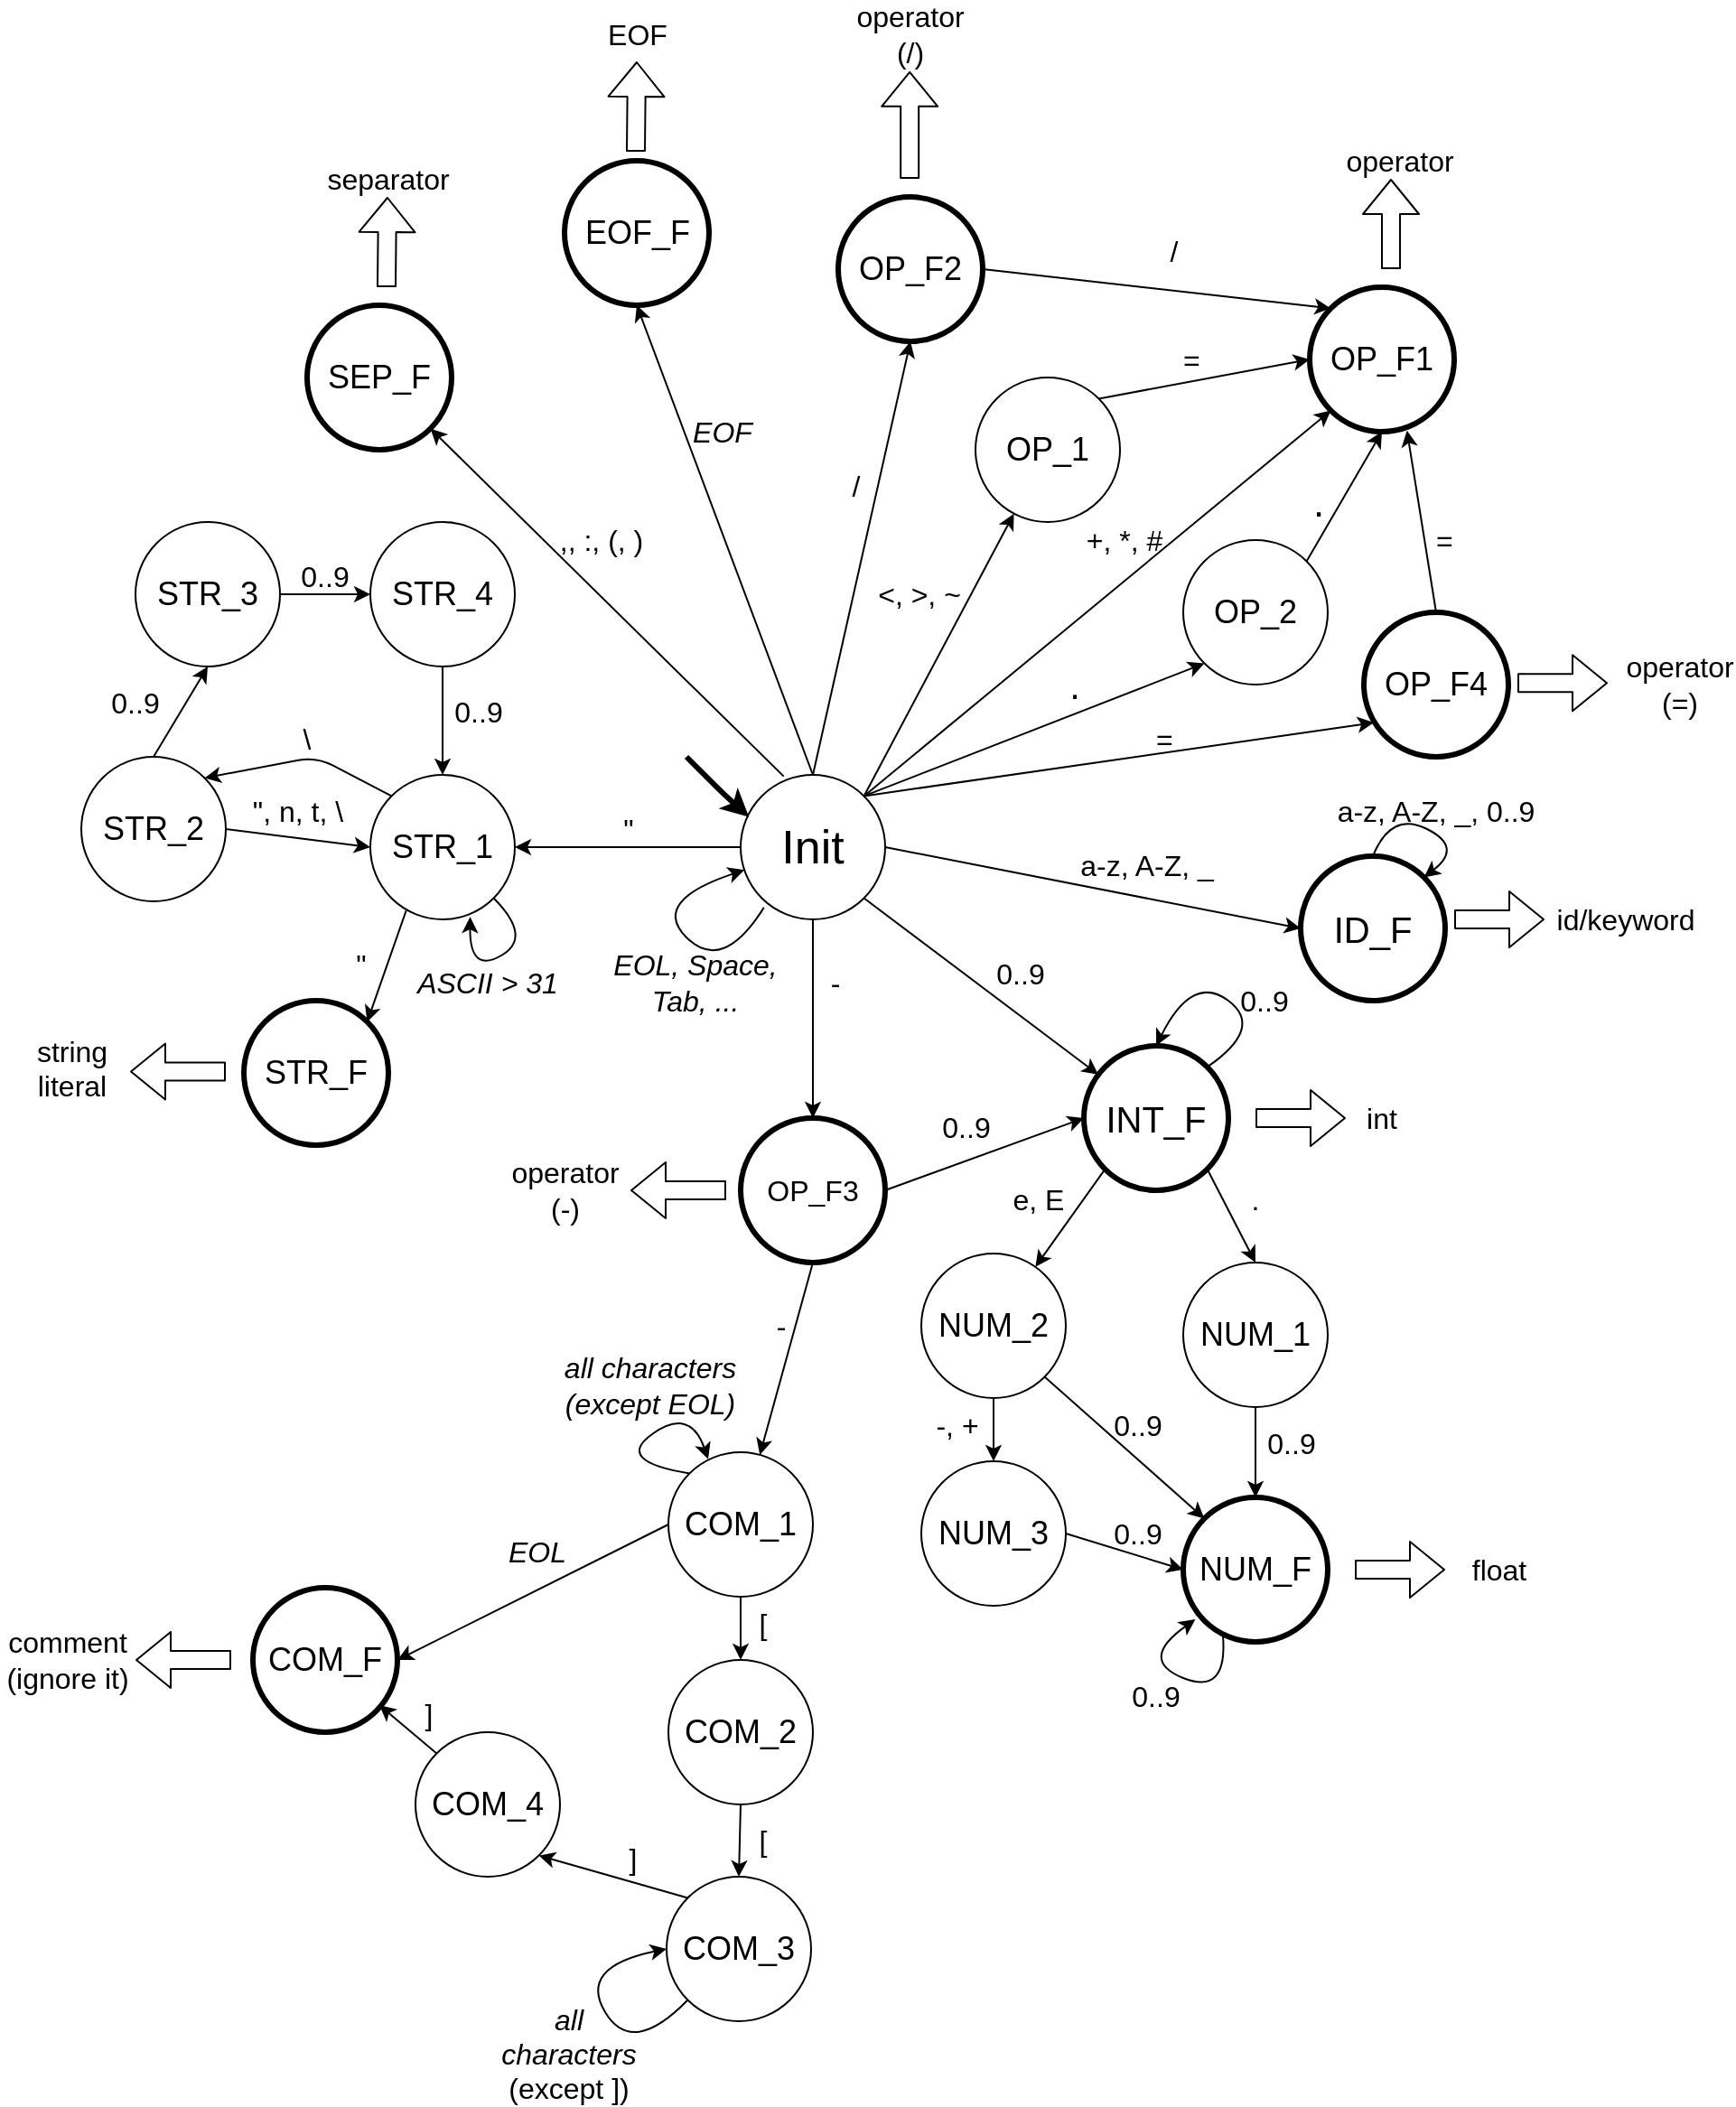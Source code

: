 <mxfile version="15.5.2" type="device"><diagram id="jfhymkSBReP0TE36wZ99" name="Page-1"><mxGraphModel dx="2500" dy="2087" grid="1" gridSize="10" guides="1" tooltips="1" connect="1" arrows="1" fold="1" page="1" pageScale="1" pageWidth="827" pageHeight="1169" math="0" shadow="0"><root><mxCell id="0"/><mxCell id="1" parent="0"/><mxCell id="UPaLBRPtknd_56QeNl5u-7" value="" style="endArrow=classic;html=1;exitX=1;exitY=0.5;exitDx=0;exitDy=0;entryX=0;entryY=0.5;entryDx=0;entryDy=0;" parent="1" source="UPaLBRPtknd_56QeNl5u-9" target="UPaLBRPtknd_56QeNl5u-10" edge="1"><mxGeometry width="50" height="50" relative="1" as="geometry"><mxPoint x="469.9" y="365.97" as="sourcePoint"/><mxPoint x="560.0" y="335" as="targetPoint"/></mxGeometry></mxCell><mxCell id="UPaLBRPtknd_56QeNl5u-8" value="a-z, A-Z, _" style="text;html=1;strokeColor=none;fillColor=none;align=center;verticalAlign=middle;whiteSpace=wrap;rounded=0;fontSize=16;" parent="1" vertex="1"><mxGeometry x="535" y="360" width="80" height="20" as="geometry"/></mxCell><mxCell id="UPaLBRPtknd_56QeNl5u-9" value="Init" style="ellipse;whiteSpace=wrap;html=1;aspect=fixed;fontSize=26;" parent="1" vertex="1"><mxGeometry x="350" y="320" width="80" height="80" as="geometry"/></mxCell><mxCell id="UPaLBRPtknd_56QeNl5u-10" value="ID_F" style="ellipse;whiteSpace=wrap;html=1;aspect=fixed;fontSize=20;strokeWidth=3;" parent="1" vertex="1"><mxGeometry x="660" y="365" width="80" height="80" as="geometry"/></mxCell><mxCell id="UPaLBRPtknd_56QeNl5u-13" value="" style="curved=1;endArrow=classic;html=1;fontSize=26;exitX=0.5;exitY=0;exitDx=0;exitDy=0;entryX=1;entryY=0;entryDx=0;entryDy=0;" parent="1" source="UPaLBRPtknd_56QeNl5u-10" target="UPaLBRPtknd_56QeNl5u-10" edge="1"><mxGeometry width="50" height="50" relative="1" as="geometry"><mxPoint x="600" y="410" as="sourcePoint"/><mxPoint x="650" y="360" as="targetPoint"/><Array as="points"><mxPoint x="710" y="340"/><mxPoint x="750" y="360"/></Array></mxGeometry></mxCell><mxCell id="UPaLBRPtknd_56QeNl5u-14" value="a-z, A-Z, _, 0..9" style="text;html=1;strokeColor=none;fillColor=none;align=center;verticalAlign=middle;whiteSpace=wrap;rounded=0;fontSize=16;" parent="1" vertex="1"><mxGeometry x="675" y="330" width="120" height="20" as="geometry"/></mxCell><mxCell id="UPaLBRPtknd_56QeNl5u-15" value="INT_F" style="ellipse;whiteSpace=wrap;html=1;aspect=fixed;fontSize=20;strokeWidth=3;" parent="1" vertex="1"><mxGeometry x="540" y="470" width="80" height="80" as="geometry"/></mxCell><mxCell id="UPaLBRPtknd_56QeNl5u-16" value="" style="endArrow=classic;html=1;fontSize=16;exitX=1;exitY=1;exitDx=0;exitDy=0;" parent="1" source="UPaLBRPtknd_56QeNl5u-9" target="UPaLBRPtknd_56QeNl5u-15" edge="1"><mxGeometry width="50" height="50" relative="1" as="geometry"><mxPoint x="570" y="390" as="sourcePoint"/><mxPoint x="620" y="340" as="targetPoint"/></mxGeometry></mxCell><mxCell id="UPaLBRPtknd_56QeNl5u-17" value="0..9" style="text;html=1;strokeColor=none;fillColor=none;align=center;verticalAlign=middle;whiteSpace=wrap;rounded=0;fontSize=16;" parent="1" vertex="1"><mxGeometry x="465" y="420" width="80" height="20" as="geometry"/></mxCell><mxCell id="UPaLBRPtknd_56QeNl5u-19" value="" style="curved=1;endArrow=classic;html=1;fontSize=16;exitX=1;exitY=0;exitDx=0;exitDy=0;entryX=0.5;entryY=0;entryDx=0;entryDy=0;" parent="1" source="UPaLBRPtknd_56QeNl5u-15" target="UPaLBRPtknd_56QeNl5u-15" edge="1"><mxGeometry width="50" height="50" relative="1" as="geometry"><mxPoint x="700" y="430" as="sourcePoint"/><mxPoint x="770" y="380" as="targetPoint"/><Array as="points"><mxPoint x="640" y="460"/><mxPoint x="600" y="430"/></Array></mxGeometry></mxCell><mxCell id="UPaLBRPtknd_56QeNl5u-20" value="0..9" style="text;html=1;strokeColor=none;fillColor=none;align=center;verticalAlign=middle;whiteSpace=wrap;rounded=0;fontSize=16;" parent="1" vertex="1"><mxGeometry x="620" y="435" width="40" height="20" as="geometry"/></mxCell><mxCell id="UPaLBRPtknd_56QeNl5u-21" value="NUM_2" style="ellipse;whiteSpace=wrap;html=1;aspect=fixed;fontSize=18;" parent="1" vertex="1"><mxGeometry x="450" y="585" width="80" height="80" as="geometry"/></mxCell><mxCell id="UPaLBRPtknd_56QeNl5u-23" value="" style="endArrow=classic;html=1;fontSize=16;exitX=0;exitY=1;exitDx=0;exitDy=0;" parent="1" source="UPaLBRPtknd_56QeNl5u-15" target="UPaLBRPtknd_56QeNl5u-21" edge="1"><mxGeometry width="50" height="50" relative="1" as="geometry"><mxPoint x="720" y="430" as="sourcePoint"/><mxPoint x="770" y="380" as="targetPoint"/></mxGeometry></mxCell><mxCell id="UPaLBRPtknd_56QeNl5u-25" value="e, E" style="text;html=1;strokeColor=none;fillColor=none;align=center;verticalAlign=middle;whiteSpace=wrap;rounded=0;fontSize=16;" parent="1" vertex="1"><mxGeometry x="490" y="545" width="50" height="20" as="geometry"/></mxCell><mxCell id="UPaLBRPtknd_56QeNl5u-27" value="NUM_1" style="ellipse;whiteSpace=wrap;html=1;aspect=fixed;fontSize=18;" parent="1" vertex="1"><mxGeometry x="595" y="590" width="80" height="80" as="geometry"/></mxCell><mxCell id="UPaLBRPtknd_56QeNl5u-28" value="" style="endArrow=classic;html=1;fontSize=16;exitX=1;exitY=1;exitDx=0;exitDy=0;entryX=0.5;entryY=0;entryDx=0;entryDy=0;" parent="1" source="UPaLBRPtknd_56QeNl5u-15" target="UPaLBRPtknd_56QeNl5u-27" edge="1"><mxGeometry width="50" height="50" relative="1" as="geometry"><mxPoint x="561.716" y="548.284" as="sourcePoint"/><mxPoint x="523.19" y="602.408" as="targetPoint"/></mxGeometry></mxCell><mxCell id="UPaLBRPtknd_56QeNl5u-29" value="." style="text;html=1;strokeColor=none;fillColor=none;align=center;verticalAlign=middle;whiteSpace=wrap;rounded=0;fontSize=16;" parent="1" vertex="1"><mxGeometry x="615" y="545" width="40" height="20" as="geometry"/></mxCell><mxCell id="UPaLBRPtknd_56QeNl5u-30" value="NUM_F" style="ellipse;whiteSpace=wrap;html=1;aspect=fixed;fontSize=18;strokeWidth=3;" parent="1" vertex="1"><mxGeometry x="595" y="720" width="80" height="80" as="geometry"/></mxCell><mxCell id="UPaLBRPtknd_56QeNl5u-31" value="" style="endArrow=classic;html=1;fontSize=16;exitX=0.5;exitY=1;exitDx=0;exitDy=0;entryX=0.5;entryY=0;entryDx=0;entryDy=0;" parent="1" source="UPaLBRPtknd_56QeNl5u-27" target="UPaLBRPtknd_56QeNl5u-30" edge="1"><mxGeometry width="50" height="50" relative="1" as="geometry"><mxPoint x="618.284" y="548.284" as="sourcePoint"/><mxPoint x="645" y="600" as="targetPoint"/></mxGeometry></mxCell><mxCell id="UPaLBRPtknd_56QeNl5u-32" value="0..9" style="text;html=1;strokeColor=none;fillColor=none;align=center;verticalAlign=middle;whiteSpace=wrap;rounded=0;fontSize=16;" parent="1" vertex="1"><mxGeometry x="635" y="680" width="40" height="20" as="geometry"/></mxCell><mxCell id="UPaLBRPtknd_56QeNl5u-33" value="NUM_3" style="ellipse;whiteSpace=wrap;html=1;aspect=fixed;fontSize=18;" parent="1" vertex="1"><mxGeometry x="450" y="700" width="80" height="80" as="geometry"/></mxCell><mxCell id="UPaLBRPtknd_56QeNl5u-34" value="" style="endArrow=classic;html=1;fontSize=16;exitX=0.5;exitY=1;exitDx=0;exitDy=0;entryX=0.5;entryY=0;entryDx=0;entryDy=0;" parent="1" source="UPaLBRPtknd_56QeNl5u-21" target="UPaLBRPtknd_56QeNl5u-33" edge="1"><mxGeometry width="50" height="50" relative="1" as="geometry"><mxPoint x="518.516" y="665.864" as="sourcePoint"/><mxPoint x="480.0" y="719.995" as="targetPoint"/></mxGeometry></mxCell><mxCell id="UPaLBRPtknd_56QeNl5u-35" value="-, +" style="text;html=1;strokeColor=none;fillColor=none;align=center;verticalAlign=middle;whiteSpace=wrap;rounded=0;fontSize=16;" parent="1" vertex="1"><mxGeometry x="450" y="670" width="40" height="20" as="geometry"/></mxCell><mxCell id="UPaLBRPtknd_56QeNl5u-43" value="0..9" style="text;html=1;strokeColor=none;fillColor=none;align=center;verticalAlign=middle;whiteSpace=wrap;rounded=0;fontSize=16;" parent="1" vertex="1"><mxGeometry x="550" y="670" width="40" height="20" as="geometry"/></mxCell><mxCell id="UPaLBRPtknd_56QeNl5u-44" value="" style="curved=1;endArrow=classic;html=1;fontSize=16;exitX=0.274;exitY=0.947;exitDx=0;exitDy=0;entryX=0.084;entryY=0.844;entryDx=0;entryDy=0;entryPerimeter=0;exitPerimeter=0;" parent="1" source="UPaLBRPtknd_56QeNl5u-30" target="UPaLBRPtknd_56QeNl5u-30" edge="1"><mxGeometry width="50" height="50" relative="1" as="geometry"><mxPoint x="449.0" y="870" as="sourcePoint"/><mxPoint x="452.36" y="851.04" as="targetPoint"/><Array as="points"><mxPoint x="620" y="830"/><mxPoint x="570" y="810"/></Array></mxGeometry></mxCell><mxCell id="UPaLBRPtknd_56QeNl5u-45" value="0..9" style="text;html=1;strokeColor=none;fillColor=none;align=center;verticalAlign=middle;whiteSpace=wrap;rounded=0;fontSize=16;" parent="1" vertex="1"><mxGeometry x="560" y="820" width="40" height="20" as="geometry"/></mxCell><mxCell id="UPaLBRPtknd_56QeNl5u-48" value="" style="endArrow=classic;html=1;fontSize=16;exitX=1;exitY=0.5;exitDx=0;exitDy=0;entryX=0;entryY=0.5;entryDx=0;entryDy=0;" parent="1" source="UPaLBRPtknd_56QeNl5u-33" target="UPaLBRPtknd_56QeNl5u-30" edge="1"><mxGeometry width="50" height="50" relative="1" as="geometry"><mxPoint x="580" y="860" as="sourcePoint"/><mxPoint x="630" y="810" as="targetPoint"/></mxGeometry></mxCell><mxCell id="UPaLBRPtknd_56QeNl5u-49" value="STR_1" style="ellipse;whiteSpace=wrap;html=1;aspect=fixed;fontSize=18;" parent="1" vertex="1"><mxGeometry x="145" y="320" width="80" height="80" as="geometry"/></mxCell><mxCell id="UPaLBRPtknd_56QeNl5u-50" value="" style="endArrow=classic;html=1;fontSize=16;exitX=0;exitY=0.5;exitDx=0;exitDy=0;entryX=1;entryY=0.5;entryDx=0;entryDy=0;" parent="1" source="UPaLBRPtknd_56QeNl5u-9" target="UPaLBRPtknd_56QeNl5u-49" edge="1"><mxGeometry width="50" height="50" relative="1" as="geometry"><mxPoint x="340" y="540" as="sourcePoint"/><mxPoint x="390" y="490" as="targetPoint"/></mxGeometry></mxCell><mxCell id="UPaLBRPtknd_56QeNl5u-51" value="&quot;" style="text;html=1;strokeColor=none;fillColor=none;align=center;verticalAlign=middle;whiteSpace=wrap;rounded=0;fontSize=16;" parent="1" vertex="1"><mxGeometry x="272.5" y="340" width="30" height="20" as="geometry"/></mxCell><mxCell id="UPaLBRPtknd_56QeNl5u-52" value="STR_F" style="ellipse;whiteSpace=wrap;html=1;aspect=fixed;fontSize=18;strokeWidth=3;" parent="1" vertex="1"><mxGeometry x="75" y="445" width="80" height="80" as="geometry"/></mxCell><mxCell id="UPaLBRPtknd_56QeNl5u-53" value="STR_2" style="ellipse;whiteSpace=wrap;html=1;aspect=fixed;fontSize=18;" parent="1" vertex="1"><mxGeometry x="-15" y="310" width="80" height="80" as="geometry"/></mxCell><mxCell id="UPaLBRPtknd_56QeNl5u-54" value="" style="endArrow=classic;html=1;fontSize=16;exitX=0.248;exitY=0.939;exitDx=0;exitDy=0;entryX=1;entryY=0;entryDx=0;entryDy=0;exitPerimeter=0;" parent="1" source="UPaLBRPtknd_56QeNl5u-49" target="UPaLBRPtknd_56QeNl5u-52" edge="1"><mxGeometry width="50" height="50" relative="1" as="geometry"><mxPoint x="415" y="540" as="sourcePoint"/><mxPoint x="465" y="490" as="targetPoint"/></mxGeometry></mxCell><mxCell id="UPaLBRPtknd_56QeNl5u-56" value="&quot;" style="text;html=1;strokeColor=none;fillColor=none;align=center;verticalAlign=middle;whiteSpace=wrap;rounded=0;fontSize=16;" parent="1" vertex="1"><mxGeometry x="125" y="415" width="30" height="20" as="geometry"/></mxCell><mxCell id="UPaLBRPtknd_56QeNl5u-62" value="" style="group;fontSize=15;" parent="1" vertex="1" connectable="0"><mxGeometry x="165" y="415" width="90" height="30" as="geometry"/></mxCell><mxCell id="UPaLBRPtknd_56QeNl5u-60" value="&lt;i style=&quot;font-size: 16px;&quot;&gt;&lt;font style=&quot;font-size: 16px;&quot;&gt;ASCII &amp;gt; 31&lt;/font&gt;&lt;/i&gt;" style="text;html=1;strokeColor=none;fillColor=none;align=center;verticalAlign=middle;whiteSpace=wrap;rounded=0;fontSize=16;" parent="UPaLBRPtknd_56QeNl5u-62" vertex="1"><mxGeometry y="10" width="90" height="20" as="geometry"/></mxCell><mxCell id="UPaLBRPtknd_56QeNl5u-63" value="" style="endArrow=classic;html=1;fontSize=16;exitX=0;exitY=0;exitDx=0;exitDy=0;entryX=1;entryY=0;entryDx=0;entryDy=0;" parent="1" source="UPaLBRPtknd_56QeNl5u-49" target="UPaLBRPtknd_56QeNl5u-53" edge="1"><mxGeometry width="50" height="50" relative="1" as="geometry"><mxPoint x="195" y="455" as="sourcePoint"/><mxPoint x="245" y="405" as="targetPoint"/><Array as="points"><mxPoint x="115" y="310"/></Array></mxGeometry></mxCell><mxCell id="UPaLBRPtknd_56QeNl5u-64" value="\" style="text;html=1;strokeColor=none;fillColor=none;align=center;verticalAlign=middle;whiteSpace=wrap;rounded=0;fontSize=16;" parent="1" vertex="1"><mxGeometry x="95" y="290" width="30" height="20" as="geometry"/></mxCell><mxCell id="UPaLBRPtknd_56QeNl5u-65" value="STR_3" style="ellipse;whiteSpace=wrap;html=1;aspect=fixed;fontSize=18;" parent="1" vertex="1"><mxGeometry x="15" y="180" width="80" height="80" as="geometry"/></mxCell><mxCell id="UPaLBRPtknd_56QeNl5u-66" value="STR_4" style="ellipse;whiteSpace=wrap;html=1;aspect=fixed;fontSize=18;" parent="1" vertex="1"><mxGeometry x="145" y="180" width="80" height="80" as="geometry"/></mxCell><mxCell id="UPaLBRPtknd_56QeNl5u-67" value="" style="endArrow=classic;html=1;fontSize=16;entryX=0.5;entryY=1;entryDx=0;entryDy=0;exitX=0.5;exitY=0;exitDx=0;exitDy=0;" parent="1" source="UPaLBRPtknd_56QeNl5u-53" target="UPaLBRPtknd_56QeNl5u-65" edge="1"><mxGeometry width="50" height="50" relative="1" as="geometry"><mxPoint x="55" y="320" as="sourcePoint"/><mxPoint x="105" y="270" as="targetPoint"/></mxGeometry></mxCell><mxCell id="UPaLBRPtknd_56QeNl5u-68" value="" style="endArrow=classic;html=1;fontSize=16;entryX=0;entryY=0.5;entryDx=0;entryDy=0;exitX=1;exitY=0.5;exitDx=0;exitDy=0;" parent="1" source="UPaLBRPtknd_56QeNl5u-65" target="UPaLBRPtknd_56QeNl5u-66" edge="1"><mxGeometry width="50" height="50" relative="1" as="geometry"><mxPoint x="65" y="330" as="sourcePoint"/><mxPoint x="65" y="270" as="targetPoint"/></mxGeometry></mxCell><mxCell id="UPaLBRPtknd_56QeNl5u-69" value="" style="endArrow=classic;html=1;fontSize=16;entryX=0.5;entryY=0;entryDx=0;entryDy=0;exitX=0.5;exitY=1;exitDx=0;exitDy=0;" parent="1" source="UPaLBRPtknd_56QeNl5u-66" target="UPaLBRPtknd_56QeNl5u-49" edge="1"><mxGeometry width="50" height="50" relative="1" as="geometry"><mxPoint x="185" y="290" as="sourcePoint"/><mxPoint x="235" y="290" as="targetPoint"/></mxGeometry></mxCell><mxCell id="UPaLBRPtknd_56QeNl5u-70" value="" style="curved=1;endArrow=classic;html=1;fontSize=16;entryX=0.691;entryY=0.982;entryDx=0;entryDy=0;exitX=1;exitY=1;exitDx=0;exitDy=0;entryPerimeter=0;" parent="1" source="UPaLBRPtknd_56QeNl5u-49" target="UPaLBRPtknd_56QeNl5u-49" edge="1"><mxGeometry width="50" height="50" relative="1" as="geometry"><mxPoint x="175" y="455" as="sourcePoint"/><mxPoint x="225" y="405" as="targetPoint"/><Array as="points"><mxPoint x="235" y="410"/><mxPoint x="200" y="430"/></Array></mxGeometry></mxCell><mxCell id="UPaLBRPtknd_56QeNl5u-71" value="0..9" style="text;html=1;strokeColor=none;fillColor=none;align=center;verticalAlign=middle;whiteSpace=wrap;rounded=0;fontSize=16;" parent="1" vertex="1"><mxGeometry x="-5" y="270" width="40" height="20" as="geometry"/></mxCell><mxCell id="UPaLBRPtknd_56QeNl5u-72" value="0..9" style="text;html=1;strokeColor=none;fillColor=none;align=center;verticalAlign=middle;whiteSpace=wrap;rounded=0;fontSize=16;" parent="1" vertex="1"><mxGeometry x="100" y="200" width="40" height="20" as="geometry"/></mxCell><mxCell id="UPaLBRPtknd_56QeNl5u-73" value="0..9" style="text;html=1;strokeColor=none;fillColor=none;align=center;verticalAlign=middle;whiteSpace=wrap;rounded=0;fontSize=16;" parent="1" vertex="1"><mxGeometry x="185" y="275" width="40" height="20" as="geometry"/></mxCell><mxCell id="UPaLBRPtknd_56QeNl5u-75" value="" style="endArrow=classic;html=1;fontSize=16;exitX=1;exitY=0.5;exitDx=0;exitDy=0;entryX=0;entryY=0.5;entryDx=0;entryDy=0;" parent="1" source="UPaLBRPtknd_56QeNl5u-53" target="UPaLBRPtknd_56QeNl5u-49" edge="1"><mxGeometry width="50" height="50" relative="1" as="geometry"><mxPoint x="285" y="440" as="sourcePoint"/><mxPoint x="335" y="390" as="targetPoint"/></mxGeometry></mxCell><mxCell id="UPaLBRPtknd_56QeNl5u-76" value="&quot;, n, t, \" style="text;html=1;strokeColor=none;fillColor=none;align=center;verticalAlign=middle;whiteSpace=wrap;rounded=0;fontSize=16;" parent="1" vertex="1"><mxGeometry x="75" y="330" width="60" height="20" as="geometry"/></mxCell><mxCell id="UPaLBRPtknd_56QeNl5u-78" value="" style="endArrow=classic;html=1;fontSize=16;entryX=0.058;entryY=0.292;entryDx=0;entryDy=0;strokeWidth=3;entryPerimeter=0;" parent="1" target="UPaLBRPtknd_56QeNl5u-9" edge="1"><mxGeometry width="50" height="50" relative="1" as="geometry"><mxPoint x="320" y="310" as="sourcePoint"/><mxPoint x="400" y="220" as="targetPoint"/><Array as="points"><mxPoint x="340" y="330"/></Array></mxGeometry></mxCell><mxCell id="UPaLBRPtknd_56QeNl5u-79" value="" style="endArrow=classic;html=1;fontSize=16;exitX=0.5;exitY=1;exitDx=0;exitDy=0;entryX=0.5;entryY=0;entryDx=0;entryDy=0;" parent="1" source="UPaLBRPtknd_56QeNl5u-9" target="UPaLBRPtknd_56QeNl5u-81" edge="1"><mxGeometry width="50" height="50" relative="1" as="geometry"><mxPoint x="320.244" y="420.004" as="sourcePoint"/><mxPoint x="420" y="480" as="targetPoint"/></mxGeometry></mxCell><mxCell id="UPaLBRPtknd_56QeNl5u-81" value="OP_F3" style="ellipse;whiteSpace=wrap;html=1;aspect=fixed;fontSize=16;strokeWidth=3;" parent="1" vertex="1"><mxGeometry x="350" y="510" width="80" height="80" as="geometry"/></mxCell><mxCell id="UPaLBRPtknd_56QeNl5u-82" value="-" style="text;html=1;strokeColor=none;fillColor=none;align=center;verticalAlign=middle;whiteSpace=wrap;rounded=0;fontSize=16;" parent="1" vertex="1"><mxGeometry x="390" y="425" width="25" height="20" as="geometry"/></mxCell><mxCell id="UPaLBRPtknd_56QeNl5u-83" value="" style="endArrow=classic;html=1;fontSize=16;exitX=1;exitY=0.5;exitDx=0;exitDy=0;entryX=0;entryY=0.5;entryDx=0;entryDy=0;" parent="1" source="UPaLBRPtknd_56QeNl5u-81" target="UPaLBRPtknd_56QeNl5u-15" edge="1"><mxGeometry width="50" height="50" relative="1" as="geometry"><mxPoint x="600" y="530" as="sourcePoint"/><mxPoint x="650" y="480" as="targetPoint"/></mxGeometry></mxCell><mxCell id="UPaLBRPtknd_56QeNl5u-84" value="-" style="text;html=1;strokeColor=none;fillColor=none;align=center;verticalAlign=middle;whiteSpace=wrap;rounded=0;fontSize=16;" parent="1" vertex="1"><mxGeometry x="360" y="615" width="25" height="20" as="geometry"/></mxCell><mxCell id="UPaLBRPtknd_56QeNl5u-85" value="0..9" style="text;html=1;strokeColor=none;fillColor=none;align=center;verticalAlign=middle;whiteSpace=wrap;rounded=0;fontSize=16;" parent="1" vertex="1"><mxGeometry x="455" y="505" width="40" height="20" as="geometry"/></mxCell><mxCell id="UPaLBRPtknd_56QeNl5u-86" value="COM_1" style="ellipse;whiteSpace=wrap;html=1;aspect=fixed;fontSize=18;" parent="1" vertex="1"><mxGeometry x="310" y="695" width="80" height="80" as="geometry"/></mxCell><mxCell id="UPaLBRPtknd_56QeNl5u-87" value="" style="endArrow=classic;html=1;fontSize=16;exitX=0.5;exitY=1;exitDx=0;exitDy=0;" parent="1" source="UPaLBRPtknd_56QeNl5u-81" target="UPaLBRPtknd_56QeNl5u-86" edge="1"><mxGeometry width="50" height="50" relative="1" as="geometry"><mxPoint x="400" y="665" as="sourcePoint"/><mxPoint x="310" y="610" as="targetPoint"/></mxGeometry></mxCell><mxCell id="UPaLBRPtknd_56QeNl5u-89" value="" style="endArrow=classic;html=1;fontSize=16;exitX=0.5;exitY=1;exitDx=0;exitDy=0;" parent="1" source="UPaLBRPtknd_56QeNl5u-86" edge="1"><mxGeometry width="50" height="50" relative="1" as="geometry"><mxPoint x="410" y="675" as="sourcePoint"/><mxPoint x="350" y="810" as="targetPoint"/></mxGeometry></mxCell><mxCell id="UPaLBRPtknd_56QeNl5u-90" value="COM_2" style="ellipse;whiteSpace=wrap;html=1;aspect=fixed;fontSize=18;" parent="1" vertex="1"><mxGeometry x="310" y="810" width="80" height="80" as="geometry"/></mxCell><mxCell id="UPaLBRPtknd_56QeNl5u-91" value="COM_3" style="ellipse;whiteSpace=wrap;html=1;aspect=fixed;fontSize=18;" parent="1" vertex="1"><mxGeometry x="309" y="930" width="80" height="80" as="geometry"/></mxCell><mxCell id="UPaLBRPtknd_56QeNl5u-92" value="[" style="text;html=1;strokeColor=none;fillColor=none;align=center;verticalAlign=middle;whiteSpace=wrap;rounded=0;fontSize=16;" parent="1" vertex="1"><mxGeometry x="350" y="780" width="25" height="20" as="geometry"/></mxCell><mxCell id="UPaLBRPtknd_56QeNl5u-93" value="[" style="text;html=1;strokeColor=none;fillColor=none;align=center;verticalAlign=middle;whiteSpace=wrap;rounded=0;fontSize=16;" parent="1" vertex="1"><mxGeometry x="350" y="900" width="25" height="20" as="geometry"/></mxCell><mxCell id="UPaLBRPtknd_56QeNl5u-94" value="" style="endArrow=classic;html=1;fontSize=16;exitX=0.5;exitY=1;exitDx=0;exitDy=0;entryX=0.5;entryY=0;entryDx=0;entryDy=0;" parent="1" source="UPaLBRPtknd_56QeNl5u-90" target="UPaLBRPtknd_56QeNl5u-91" edge="1"><mxGeometry width="50" height="50" relative="1" as="geometry"><mxPoint x="570" y="710" as="sourcePoint"/><mxPoint x="620" y="660" as="targetPoint"/></mxGeometry></mxCell><mxCell id="UPaLBRPtknd_56QeNl5u-95" value="COM_4" style="ellipse;whiteSpace=wrap;html=1;aspect=fixed;fontSize=18;" parent="1" vertex="1"><mxGeometry x="170" y="850" width="80" height="80" as="geometry"/></mxCell><mxCell id="UPaLBRPtknd_56QeNl5u-96" value="COM_F" style="ellipse;whiteSpace=wrap;html=1;aspect=fixed;fontSize=18;strokeWidth=3;" parent="1" vertex="1"><mxGeometry x="80" y="770" width="80" height="80" as="geometry"/></mxCell><mxCell id="UPaLBRPtknd_56QeNl5u-97" value="" style="endArrow=classic;html=1;fontSize=16;entryX=1;entryY=1;entryDx=0;entryDy=0;exitX=0;exitY=0;exitDx=0;exitDy=0;" parent="1" source="UPaLBRPtknd_56QeNl5u-91" target="UPaLBRPtknd_56QeNl5u-95" edge="1"><mxGeometry width="50" height="50" relative="1" as="geometry"><mxPoint x="351.5" y="1040" as="sourcePoint"/><mxPoint x="401.5" y="990" as="targetPoint"/></mxGeometry></mxCell><mxCell id="UPaLBRPtknd_56QeNl5u-99" value="" style="endArrow=classic;html=1;fontSize=16;exitX=0;exitY=0;exitDx=0;exitDy=0;" parent="1" source="UPaLBRPtknd_56QeNl5u-95" edge="1"><mxGeometry width="50" height="50" relative="1" as="geometry"><mxPoint x="387.284" y="1008.284" as="sourcePoint"/><mxPoint x="150" y="835" as="targetPoint"/></mxGeometry></mxCell><mxCell id="UPaLBRPtknd_56QeNl5u-100" value="]" style="text;html=1;strokeColor=none;fillColor=none;align=center;verticalAlign=middle;whiteSpace=wrap;rounded=0;fontSize=16;" parent="1" vertex="1"><mxGeometry x="165" y="830" width="25" height="20" as="geometry"/></mxCell><mxCell id="UPaLBRPtknd_56QeNl5u-102" value="]" style="text;html=1;strokeColor=none;fillColor=none;align=center;verticalAlign=middle;whiteSpace=wrap;rounded=0;fontSize=16;" parent="1" vertex="1"><mxGeometry x="277.5" y="910" width="25" height="20" as="geometry"/></mxCell><mxCell id="UPaLBRPtknd_56QeNl5u-105" value="" style="curved=1;endArrow=classic;html=1;fontSize=16;entryX=0;entryY=0.5;entryDx=0;entryDy=0;exitX=0;exitY=1;exitDx=0;exitDy=0;" parent="1" source="UPaLBRPtknd_56QeNl5u-91" target="UPaLBRPtknd_56QeNl5u-91" edge="1"><mxGeometry width="50" height="50" relative="1" as="geometry"><mxPoint x="273.284" y="1000.004" as="sourcePoint"/><mxPoint x="260.28" y="1010.28" as="targetPoint"/><Array as="points"><mxPoint x="290" y="1030"/><mxPoint x="260" y="980"/></Array></mxGeometry></mxCell><mxCell id="UPaLBRPtknd_56QeNl5u-107" value="&lt;i&gt;all characters&lt;/i&gt; (except ])" style="text;html=1;strokeColor=none;fillColor=none;align=center;verticalAlign=middle;whiteSpace=wrap;rounded=0;fontSize=16;" parent="1" vertex="1"><mxGeometry x="221.25" y="1010" width="67.5" height="35" as="geometry"/></mxCell><mxCell id="UPaLBRPtknd_56QeNl5u-110" value="" style="curved=1;endArrow=classic;html=1;fontSize=16;exitX=0;exitY=0;exitDx=0;exitDy=0;entryX=0.275;entryY=0.048;entryDx=0;entryDy=0;entryPerimeter=0;" parent="1" source="UPaLBRPtknd_56QeNl5u-86" target="UPaLBRPtknd_56QeNl5u-86" edge="1"><mxGeometry width="50" height="50" relative="1" as="geometry"><mxPoint x="290" y="695" as="sourcePoint"/><mxPoint x="340" y="645" as="targetPoint"/><Array as="points"><mxPoint x="280" y="700"/><mxPoint x="322" y="670"/></Array></mxGeometry></mxCell><mxCell id="UPaLBRPtknd_56QeNl5u-111" value="&lt;div&gt;&lt;i&gt;all characters&lt;/i&gt;&lt;/div&gt;&lt;div&gt;&lt;i&gt;(except EOL)&lt;br&gt;&lt;/i&gt;&lt;/div&gt;" style="text;html=1;strokeColor=none;fillColor=none;align=center;verticalAlign=middle;whiteSpace=wrap;rounded=0;fontSize=16;" parent="1" vertex="1"><mxGeometry x="250" y="630" width="100" height="55" as="geometry"/></mxCell><mxCell id="UPaLBRPtknd_56QeNl5u-115" value="" style="endArrow=classic;html=1;fontSize=16;entryX=1;entryY=0.5;entryDx=0;entryDy=0;exitX=0;exitY=0.5;exitDx=0;exitDy=0;" parent="1" source="UPaLBRPtknd_56QeNl5u-86" target="UPaLBRPtknd_56QeNl5u-96" edge="1"><mxGeometry width="50" height="50" relative="1" as="geometry"><mxPoint x="220" y="770" as="sourcePoint"/><mxPoint x="270" y="720" as="targetPoint"/></mxGeometry></mxCell><mxCell id="UPaLBRPtknd_56QeNl5u-116" value="EOL" style="text;html=1;strokeColor=none;fillColor=none;align=center;verticalAlign=middle;whiteSpace=wrap;rounded=0;fontSize=16;fontStyle=2" parent="1" vertex="1"><mxGeometry x="225" y="740" width="25" height="20" as="geometry"/></mxCell><mxCell id="UPaLBRPtknd_56QeNl5u-118" value="" style="curved=1;endArrow=classic;html=1;fontSize=16;exitX=0.161;exitY=0.918;exitDx=0;exitDy=0;exitPerimeter=0;" parent="1" source="UPaLBRPtknd_56QeNl5u-9" target="UPaLBRPtknd_56QeNl5u-9" edge="1"><mxGeometry width="50" height="50" relative="1" as="geometry"><mxPoint x="275" y="460" as="sourcePoint"/><mxPoint x="325" y="410" as="targetPoint"/><Array as="points"><mxPoint x="340" y="430"/><mxPoint x="300" y="390"/></Array></mxGeometry></mxCell><mxCell id="UPaLBRPtknd_56QeNl5u-119" value="EOL, Space, Tab, ..." style="text;html=1;strokeColor=none;fillColor=none;align=center;verticalAlign=middle;whiteSpace=wrap;rounded=0;fontSize=16;fontStyle=2" parent="1" vertex="1"><mxGeometry x="275" y="407.5" width="100" height="55" as="geometry"/></mxCell><mxCell id="UPaLBRPtknd_56QeNl5u-120" value="OP_F1" style="ellipse;whiteSpace=wrap;html=1;aspect=fixed;fontSize=18;strokeWidth=3;" parent="1" vertex="1"><mxGeometry x="665" y="50" width="80" height="80" as="geometry"/></mxCell><mxCell id="UPaLBRPtknd_56QeNl5u-121" value="SEP_F" style="ellipse;whiteSpace=wrap;html=1;aspect=fixed;fontSize=18;strokeWidth=3;" parent="1" vertex="1"><mxGeometry x="110" y="60" width="80" height="80" as="geometry"/></mxCell><mxCell id="UPaLBRPtknd_56QeNl5u-122" value="" style="endArrow=classic;html=1;fontSize=16;entryX=0;entryY=1;entryDx=0;entryDy=0;exitX=1;exitY=0;exitDx=0;exitDy=0;" parent="1" source="UPaLBRPtknd_56QeNl5u-9" target="UPaLBRPtknd_56QeNl5u-120" edge="1"><mxGeometry width="50" height="50" relative="1" as="geometry"><mxPoint x="300" y="300" as="sourcePoint"/><mxPoint x="371.716" y="341.716" as="targetPoint"/></mxGeometry></mxCell><mxCell id="UPaLBRPtknd_56QeNl5u-123" value="+, *, #" style="text;html=1;strokeColor=none;fillColor=none;align=center;verticalAlign=middle;whiteSpace=wrap;rounded=0;fontSize=16;" parent="1" vertex="1"><mxGeometry x="515" y="180" width="95" height="20" as="geometry"/></mxCell><mxCell id="UPaLBRPtknd_56QeNl5u-127" value="" style="endArrow=classic;html=1;fontSize=16;entryX=1;entryY=1;entryDx=0;entryDy=0;exitX=0.298;exitY=0.01;exitDx=0;exitDy=0;exitPerimeter=0;" parent="1" source="UPaLBRPtknd_56QeNl5u-9" target="UPaLBRPtknd_56QeNl5u-121" edge="1"><mxGeometry width="50" height="50" relative="1" as="geometry"><mxPoint x="389" y="320" as="sourcePoint"/><mxPoint x="439" y="270" as="targetPoint"/></mxGeometry></mxCell><mxCell id="UPaLBRPtknd_56QeNl5u-128" value=",, :, (, )" style="text;html=1;strokeColor=none;fillColor=none;align=center;verticalAlign=middle;whiteSpace=wrap;rounded=0;fontSize=16;" parent="1" vertex="1"><mxGeometry x="242.5" y="180" width="60" height="20" as="geometry"/></mxCell><mxCell id="UPaLBRPtknd_56QeNl5u-130" value="" style="shape=flexArrow;endArrow=classic;html=1;fontSize=16;strokeWidth=1;" parent="1" edge="1"><mxGeometry width="50" height="50" relative="1" as="geometry"><mxPoint x="690" y="760" as="sourcePoint"/><mxPoint x="740" y="760" as="targetPoint"/></mxGeometry></mxCell><mxCell id="UPaLBRPtknd_56QeNl5u-132" value="" style="shape=flexArrow;endArrow=classic;html=1;fontSize=16;strokeWidth=1;" parent="1" edge="1"><mxGeometry width="50" height="50" relative="1" as="geometry"><mxPoint x="635" y="510" as="sourcePoint"/><mxPoint x="685" y="510" as="targetPoint"/></mxGeometry></mxCell><mxCell id="UPaLBRPtknd_56QeNl5u-133" value="" style="shape=flexArrow;endArrow=classic;html=1;fontSize=16;strokeWidth=1;" parent="1" edge="1"><mxGeometry width="50" height="50" relative="1" as="geometry"><mxPoint x="745" y="400.0" as="sourcePoint"/><mxPoint x="795" y="400.0" as="targetPoint"/></mxGeometry></mxCell><mxCell id="UPaLBRPtknd_56QeNl5u-134" value="" style="shape=flexArrow;endArrow=classic;html=1;fontSize=16;strokeWidth=1;" parent="1" edge="1"><mxGeometry width="50" height="50" relative="1" as="geometry"><mxPoint x="710" y="40.0" as="sourcePoint"/><mxPoint x="710" y="-10" as="targetPoint"/></mxGeometry></mxCell><mxCell id="UPaLBRPtknd_56QeNl5u-135" value="" style="shape=flexArrow;endArrow=classic;html=1;fontSize=16;strokeWidth=1;" parent="1" edge="1"><mxGeometry width="50" height="50" relative="1" as="geometry"><mxPoint x="154" y="50" as="sourcePoint"/><mxPoint x="154.48" as="targetPoint"/></mxGeometry></mxCell><mxCell id="UPaLBRPtknd_56QeNl5u-136" value="" style="shape=flexArrow;endArrow=classic;html=1;fontSize=16;strokeWidth=1;" parent="1" edge="1"><mxGeometry width="50" height="50" relative="1" as="geometry"><mxPoint x="68" y="810" as="sourcePoint"/><mxPoint x="15" y="810" as="targetPoint"/></mxGeometry></mxCell><mxCell id="UPaLBRPtknd_56QeNl5u-137" value="" style="shape=flexArrow;endArrow=classic;html=1;fontSize=16;strokeWidth=1;" parent="1" edge="1"><mxGeometry width="50" height="50" relative="1" as="geometry"><mxPoint x="65" y="484.29" as="sourcePoint"/><mxPoint x="12.0" y="484.29" as="targetPoint"/></mxGeometry></mxCell><mxCell id="UPaLBRPtknd_56QeNl5u-138" value="float" style="text;html=1;strokeColor=none;fillColor=none;align=center;verticalAlign=middle;whiteSpace=wrap;rounded=0;fontSize=16;" parent="1" vertex="1"><mxGeometry x="750" y="750" width="40" height="20" as="geometry"/></mxCell><mxCell id="UPaLBRPtknd_56QeNl5u-140" value="int" style="text;html=1;strokeColor=none;fillColor=none;align=center;verticalAlign=middle;whiteSpace=wrap;rounded=0;fontSize=16;" parent="1" vertex="1"><mxGeometry x="685" y="500" width="40" height="20" as="geometry"/></mxCell><mxCell id="UPaLBRPtknd_56QeNl5u-141" value="id/keyword" style="text;html=1;strokeColor=none;fillColor=none;align=center;verticalAlign=middle;whiteSpace=wrap;rounded=0;fontSize=16;" parent="1" vertex="1"><mxGeometry x="820" y="390" width="40" height="20" as="geometry"/></mxCell><mxCell id="UPaLBRPtknd_56QeNl5u-142" value="operator (/)" style="text;html=1;strokeColor=none;fillColor=none;align=center;verticalAlign=middle;whiteSpace=wrap;rounded=0;fontSize=16;" parent="1" vertex="1"><mxGeometry x="424" y="-100" width="40" height="20" as="geometry"/></mxCell><mxCell id="UPaLBRPtknd_56QeNl5u-143" value="separator" style="text;html=1;strokeColor=none;fillColor=none;align=center;verticalAlign=middle;whiteSpace=wrap;rounded=0;fontSize=16;" parent="1" vertex="1"><mxGeometry x="135" y="-20" width="40" height="20" as="geometry"/></mxCell><mxCell id="UPaLBRPtknd_56QeNl5u-145" value="&lt;div&gt;&lt;br&gt;&lt;/div&gt;&lt;div&gt;string literal&lt;br&gt;&lt;/div&gt;" style="text;html=1;strokeColor=none;fillColor=none;align=center;verticalAlign=middle;whiteSpace=wrap;rounded=0;fontSize=16;" parent="1" vertex="1"><mxGeometry x="-40" y="462.5" width="40" height="20" as="geometry"/></mxCell><mxCell id="UPaLBRPtknd_56QeNl5u-147" value="&lt;div&gt;comment&lt;/div&gt;&lt;div&gt;(ignore it)&lt;br&gt;&lt;/div&gt;" style="text;html=1;strokeColor=none;fillColor=none;align=center;verticalAlign=middle;whiteSpace=wrap;rounded=0;fontSize=16;" parent="1" vertex="1"><mxGeometry x="-60" y="800" width="75" height="20" as="geometry"/></mxCell><mxCell id="TF9PBZlByJdU3aYzOGNC-2" value="" style="endArrow=classic;html=1;fontSize=16;exitX=1;exitY=1;exitDx=0;exitDy=0;entryX=0;entryY=0;entryDx=0;entryDy=0;" parent="1" source="UPaLBRPtknd_56QeNl5u-21" target="UPaLBRPtknd_56QeNl5u-30" edge="1"><mxGeometry width="50" height="50" relative="1" as="geometry"><mxPoint x="540" y="750" as="sourcePoint"/><mxPoint x="605" y="770" as="targetPoint"/></mxGeometry></mxCell><mxCell id="TF9PBZlByJdU3aYzOGNC-3" value="0..9" style="text;html=1;strokeColor=none;fillColor=none;align=center;verticalAlign=middle;whiteSpace=wrap;rounded=0;fontSize=16;" parent="1" vertex="1"><mxGeometry x="550" y="730" width="40" height="20" as="geometry"/></mxCell><mxCell id="TF9PBZlByJdU3aYzOGNC-4" value="" style="endArrow=classic;html=1;fontSize=16;exitX=1;exitY=0;exitDx=0;exitDy=0;entryX=0;entryY=1;entryDx=0;entryDy=0;" parent="1" source="UPaLBRPtknd_56QeNl5u-9" target="TF9PBZlByJdU3aYzOGNC-5" edge="1"><mxGeometry width="50" height="50" relative="1" as="geometry"><mxPoint x="428.284" y="341.716" as="sourcePoint"/><mxPoint x="540" y="240" as="targetPoint"/></mxGeometry></mxCell><mxCell id="TF9PBZlByJdU3aYzOGNC-5" value="OP_2" style="ellipse;whiteSpace=wrap;html=1;aspect=fixed;fontSize=18;" parent="1" vertex="1"><mxGeometry x="595" y="190" width="80" height="80" as="geometry"/></mxCell><mxCell id="TF9PBZlByJdU3aYzOGNC-6" value="" style="endArrow=classic;html=1;fontSize=16;exitX=1;exitY=0;exitDx=0;exitDy=0;entryX=0.5;entryY=1;entryDx=0;entryDy=0;" parent="1" source="TF9PBZlByJdU3aYzOGNC-5" target="UPaLBRPtknd_56QeNl5u-120" edge="1"><mxGeometry width="50" height="50" relative="1" as="geometry"><mxPoint x="550.004" y="199.996" as="sourcePoint"/><mxPoint x="648.436" y="156.564" as="targetPoint"/></mxGeometry></mxCell><mxCell id="TF9PBZlByJdU3aYzOGNC-7" value="." style="text;html=1;strokeColor=none;fillColor=none;align=center;verticalAlign=middle;whiteSpace=wrap;rounded=0;fontSize=22;" parent="1" vertex="1"><mxGeometry x="660" y="160" width="20" height="20" as="geometry"/></mxCell><mxCell id="TF9PBZlByJdU3aYzOGNC-8" value="." style="text;html=1;strokeColor=none;fillColor=none;align=center;verticalAlign=middle;whiteSpace=wrap;rounded=0;fontSize=21;" parent="1" vertex="1"><mxGeometry x="525" y="260" width="20" height="20" as="geometry"/></mxCell><mxCell id="6NA6GulhIW76kVSZ6xMm-2" value="OP_1" style="ellipse;whiteSpace=wrap;html=1;aspect=fixed;fontSize=18;" parent="1" vertex="1"><mxGeometry x="480" y="100" width="80" height="80" as="geometry"/></mxCell><mxCell id="6NA6GulhIW76kVSZ6xMm-4" value="" style="endArrow=classic;html=1;fontSize=16;exitX=1;exitY=0;exitDx=0;exitDy=0;" parent="1" source="UPaLBRPtknd_56QeNl5u-9" target="6NA6GulhIW76kVSZ6xMm-2" edge="1"><mxGeometry width="50" height="50" relative="1" as="geometry"><mxPoint x="428.284" y="341.716" as="sourcePoint"/><mxPoint x="551.716" y="258.284" as="targetPoint"/></mxGeometry></mxCell><mxCell id="6NA6GulhIW76kVSZ6xMm-6" value="&amp;lt;, &amp;gt;, ~" style="text;html=1;strokeColor=none;fillColor=none;align=center;verticalAlign=middle;whiteSpace=wrap;rounded=0;fontSize=16;" parent="1" vertex="1"><mxGeometry x="424" y="210" width="50" height="20" as="geometry"/></mxCell><mxCell id="6NA6GulhIW76kVSZ6xMm-7" value="" style="endArrow=classic;html=1;fontSize=16;entryX=0;entryY=0.5;entryDx=0;entryDy=0;startArrow=none;exitX=1;exitY=0;exitDx=0;exitDy=0;" parent="1" source="6NA6GulhIW76kVSZ6xMm-2" target="UPaLBRPtknd_56QeNl5u-120" edge="1"><mxGeometry width="50" height="50" relative="1" as="geometry"><mxPoint x="620" y="120" as="sourcePoint"/><mxPoint x="425" y="60.0" as="targetPoint"/><Array as="points"/></mxGeometry></mxCell><mxCell id="6NA6GulhIW76kVSZ6xMm-10" value="OP_F2" style="ellipse;whiteSpace=wrap;html=1;aspect=fixed;fontSize=18;strokeWidth=3;" parent="1" vertex="1"><mxGeometry x="404" width="80" height="80" as="geometry"/></mxCell><mxCell id="6NA6GulhIW76kVSZ6xMm-11" value="" style="endArrow=classic;html=1;fontSize=16;entryX=0.5;entryY=1;entryDx=0;entryDy=0;" parent="1" target="6NA6GulhIW76kVSZ6xMm-10" edge="1"><mxGeometry width="50" height="50" relative="1" as="geometry"><mxPoint x="390" y="320" as="sourcePoint"/><mxPoint x="681.716" y="98.284" as="targetPoint"/></mxGeometry></mxCell><mxCell id="6NA6GulhIW76kVSZ6xMm-12" value="/" style="text;html=1;strokeColor=none;fillColor=none;align=center;verticalAlign=middle;whiteSpace=wrap;rounded=0;fontSize=16;" parent="1" vertex="1"><mxGeometry x="404" y="150" width="20" height="20" as="geometry"/></mxCell><mxCell id="6NA6GulhIW76kVSZ6xMm-13" value="" style="shape=flexArrow;endArrow=classic;html=1;fontSize=16;strokeWidth=1;" parent="1" edge="1"><mxGeometry width="50" height="50" relative="1" as="geometry"><mxPoint x="443.58" y="-10.0" as="sourcePoint"/><mxPoint x="443.58" y="-69.58" as="targetPoint"/></mxGeometry></mxCell><mxCell id="6NA6GulhIW76kVSZ6xMm-14" value="operator" style="text;html=1;strokeColor=none;fillColor=none;align=center;verticalAlign=middle;whiteSpace=wrap;rounded=0;fontSize=16;" parent="1" vertex="1"><mxGeometry x="695" y="-30" width="40" height="20" as="geometry"/></mxCell><mxCell id="6NA6GulhIW76kVSZ6xMm-22" value="" style="endArrow=classic;html=1;fontSize=16;exitX=0.5;exitY=0;exitDx=0;exitDy=0;entryX=0.5;entryY=1;entryDx=0;entryDy=0;" parent="1" source="UPaLBRPtknd_56QeNl5u-9" target="6NA6GulhIW76kVSZ6xMm-24" edge="1"><mxGeometry width="50" height="50" relative="1" as="geometry"><mxPoint x="383.84" y="330.8" as="sourcePoint"/><mxPoint x="330" y="60" as="targetPoint"/></mxGeometry></mxCell><mxCell id="6NA6GulhIW76kVSZ6xMm-23" value="&lt;i&gt;EOF&lt;/i&gt;" style="text;html=1;strokeColor=none;fillColor=none;align=center;verticalAlign=middle;whiteSpace=wrap;rounded=0;fontSize=16;" parent="1" vertex="1"><mxGeometry x="310" y="120" width="60" height="20" as="geometry"/></mxCell><mxCell id="6NA6GulhIW76kVSZ6xMm-24" value="EOF_F" style="ellipse;whiteSpace=wrap;html=1;aspect=fixed;fontSize=18;strokeWidth=3;" parent="1" vertex="1"><mxGeometry x="252.5" y="-20" width="80" height="80" as="geometry"/></mxCell><mxCell id="6NA6GulhIW76kVSZ6xMm-25" value="" style="shape=flexArrow;endArrow=classic;html=1;fontSize=16;strokeWidth=1;" parent="1" edge="1"><mxGeometry width="50" height="50" relative="1" as="geometry"><mxPoint x="292" y="-25" as="sourcePoint"/><mxPoint x="292.48" y="-75" as="targetPoint"/></mxGeometry></mxCell><mxCell id="6NA6GulhIW76kVSZ6xMm-26" value="EOF" style="text;html=1;strokeColor=none;fillColor=none;align=center;verticalAlign=middle;whiteSpace=wrap;rounded=0;fontSize=16;" parent="1" vertex="1"><mxGeometry x="272.5" y="-100" width="40" height="20" as="geometry"/></mxCell><mxCell id="YWWEmwTcKwvpHqrIAM3G-2" value="" style="shape=flexArrow;endArrow=classic;html=1;fontSize=16;strokeWidth=1;" parent="1" edge="1"><mxGeometry width="50" height="50" relative="1" as="geometry"><mxPoint x="342" y="550" as="sourcePoint"/><mxPoint x="289" y="550" as="targetPoint"/></mxGeometry></mxCell><mxCell id="YWWEmwTcKwvpHqrIAM3G-3" value="&lt;div&gt;operator&lt;/div&gt;&lt;div&gt;(-)&lt;br&gt;&lt;/div&gt;" style="text;html=1;strokeColor=none;fillColor=none;align=center;verticalAlign=middle;whiteSpace=wrap;rounded=0;fontSize=16;" parent="1" vertex="1"><mxGeometry x="232.5" y="540" width="40" height="20" as="geometry"/></mxCell><mxCell id="UPaLBRPtknd_56QeNl5u-126" value="&amp;nbsp;=" style="text;html=1;strokeColor=none;fillColor=none;align=center;verticalAlign=middle;whiteSpace=wrap;rounded=0;fontSize=16;" parent="1" vertex="1"><mxGeometry x="575" y="290" width="15" height="20" as="geometry"/></mxCell><mxCell id="Kj8l8Jp5ZtX1uCnmVk9x-4" value="" style="endArrow=classic;html=1;fontSize=16;entryX=0;entryY=0;entryDx=0;entryDy=0;exitX=1;exitY=0.5;exitDx=0;exitDy=0;" edge="1" parent="1" source="6NA6GulhIW76kVSZ6xMm-10" target="UPaLBRPtknd_56QeNl5u-120"><mxGeometry width="50" height="50" relative="1" as="geometry"><mxPoint x="400" y="330" as="sourcePoint"/><mxPoint x="460" y="70.0" as="targetPoint"/></mxGeometry></mxCell><mxCell id="Kj8l8Jp5ZtX1uCnmVk9x-5" value="/" style="text;html=1;strokeColor=none;fillColor=none;align=center;verticalAlign=middle;whiteSpace=wrap;rounded=0;fontSize=16;" vertex="1" parent="1"><mxGeometry x="580" y="20" width="20" height="20" as="geometry"/></mxCell><mxCell id="Kj8l8Jp5ZtX1uCnmVk9x-6" value="OP_F4" style="ellipse;whiteSpace=wrap;html=1;aspect=fixed;fontSize=18;strokeWidth=3;" vertex="1" parent="1"><mxGeometry x="695" y="230" width="80" height="80" as="geometry"/></mxCell><mxCell id="Kj8l8Jp5ZtX1uCnmVk9x-7" value="" style="endArrow=classic;html=1;fontSize=16;exitX=1;exitY=0;exitDx=0;exitDy=0;entryX=0.069;entryY=0.763;entryDx=0;entryDy=0;entryPerimeter=0;" edge="1" parent="1" source="UPaLBRPtknd_56QeNl5u-9" target="Kj8l8Jp5ZtX1uCnmVk9x-6"><mxGeometry width="50" height="50" relative="1" as="geometry"><mxPoint x="428.284" y="341.716" as="sourcePoint"/><mxPoint x="616.716" y="268.284" as="targetPoint"/></mxGeometry></mxCell><mxCell id="Kj8l8Jp5ZtX1uCnmVk9x-8" value="" style="endArrow=classic;html=1;fontSize=16;exitX=0.5;exitY=0;exitDx=0;exitDy=0;entryX=0.673;entryY=0.992;entryDx=0;entryDy=0;entryPerimeter=0;" edge="1" parent="1" source="Kj8l8Jp5ZtX1uCnmVk9x-6" target="UPaLBRPtknd_56QeNl5u-120"><mxGeometry width="50" height="50" relative="1" as="geometry"><mxPoint x="428.284" y="341.716" as="sourcePoint"/><mxPoint x="710.52" y="301.04" as="targetPoint"/></mxGeometry></mxCell><mxCell id="Kj8l8Jp5ZtX1uCnmVk9x-10" value="&amp;nbsp;=" style="text;html=1;strokeColor=none;fillColor=none;align=center;verticalAlign=middle;whiteSpace=wrap;rounded=0;fontSize=16;" vertex="1" parent="1"><mxGeometry x="590" y="80" width="15" height="20" as="geometry"/></mxCell><mxCell id="Kj8l8Jp5ZtX1uCnmVk9x-11" value="&amp;nbsp;=" style="text;html=1;strokeColor=none;fillColor=none;align=center;verticalAlign=middle;whiteSpace=wrap;rounded=0;fontSize=16;" vertex="1" parent="1"><mxGeometry x="730" y="180" width="15" height="20" as="geometry"/></mxCell><mxCell id="Kj8l8Jp5ZtX1uCnmVk9x-14" value="" style="shape=flexArrow;endArrow=classic;html=1;fontSize=16;strokeWidth=1;" edge="1" parent="1"><mxGeometry width="50" height="50" relative="1" as="geometry"><mxPoint x="780" y="269.17" as="sourcePoint"/><mxPoint x="830" y="269.17" as="targetPoint"/></mxGeometry></mxCell><mxCell id="Kj8l8Jp5ZtX1uCnmVk9x-15" value="&lt;div&gt;operator&lt;/div&gt;(=)" style="text;html=1;strokeColor=none;fillColor=none;align=center;verticalAlign=middle;whiteSpace=wrap;rounded=0;fontSize=16;" vertex="1" parent="1"><mxGeometry x="850" y="260" width="40" height="20" as="geometry"/></mxCell></root></mxGraphModel></diagram></mxfile>